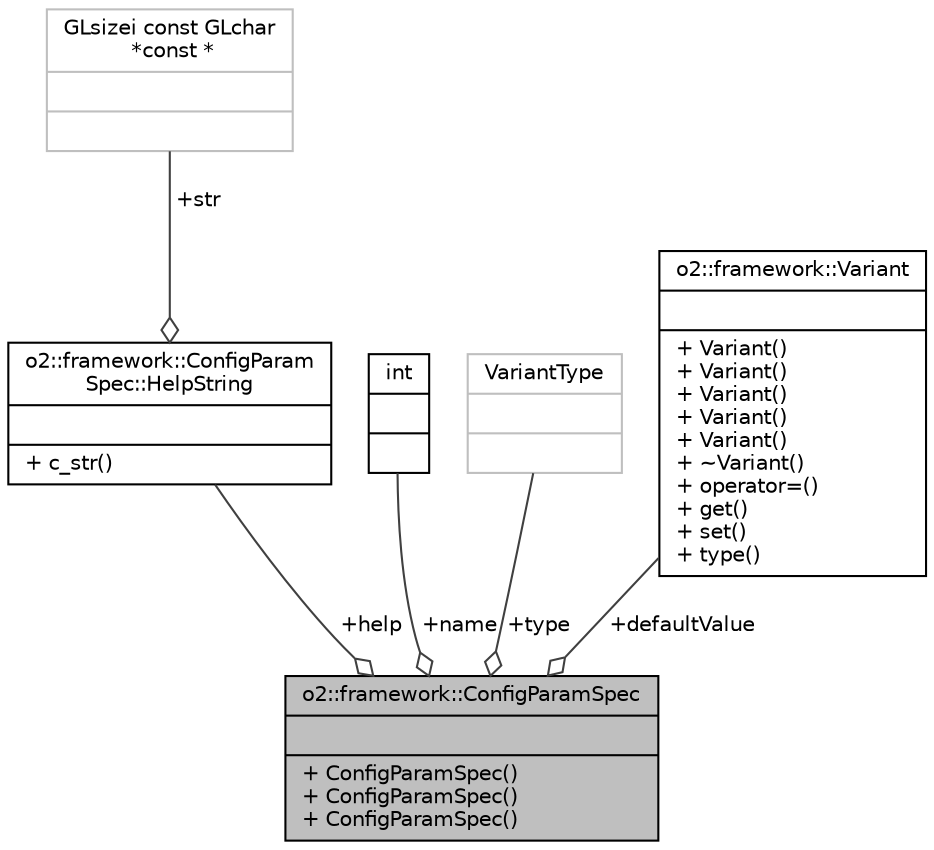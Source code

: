 digraph "o2::framework::ConfigParamSpec"
{
 // INTERACTIVE_SVG=YES
  bgcolor="transparent";
  edge [fontname="Helvetica",fontsize="10",labelfontname="Helvetica",labelfontsize="10"];
  node [fontname="Helvetica",fontsize="10",shape=record];
  Node1 [label="{o2::framework::ConfigParamSpec\n||+ ConfigParamSpec()\l+ ConfigParamSpec()\l+ ConfigParamSpec()\l}",height=0.2,width=0.4,color="black", fillcolor="grey75", style="filled" fontcolor="black"];
  Node2 -> Node1 [color="grey25",fontsize="10",style="solid",label=" +help" ,arrowhead="odiamond",fontname="Helvetica"];
  Node2 [label="{o2::framework::ConfigParam\lSpec::HelpString\n||+ c_str()\l}",height=0.2,width=0.4,color="black",URL="$d9/df7/structo2_1_1framework_1_1ConfigParamSpec_1_1HelpString.html"];
  Node3 -> Node2 [color="grey25",fontsize="10",style="solid",label=" +str" ,arrowhead="odiamond",fontname="Helvetica"];
  Node3 [label="{GLsizei const GLchar\l *const *\n||}",height=0.2,width=0.4,color="grey75"];
  Node4 -> Node1 [color="grey25",fontsize="10",style="solid",label=" +name" ,arrowhead="odiamond",fontname="Helvetica"];
  Node4 [label="{int\n||}",height=0.2,width=0.4,color="black",URL="$d1/da0/classint.html"];
  Node5 -> Node1 [color="grey25",fontsize="10",style="solid",label=" +type" ,arrowhead="odiamond",fontname="Helvetica"];
  Node5 [label="{VariantType\n||}",height=0.2,width=0.4,color="grey75"];
  Node6 -> Node1 [color="grey25",fontsize="10",style="solid",label=" +defaultValue" ,arrowhead="odiamond",fontname="Helvetica"];
  Node6 [label="{o2::framework::Variant\n||+ Variant()\l+ Variant()\l+ Variant()\l+ Variant()\l+ Variant()\l+ ~Variant()\l+ operator=()\l+ get()\l+ set()\l+ type()\l}",height=0.2,width=0.4,color="black",URL="$d8/dff/classo2_1_1framework_1_1Variant.html"];
}
